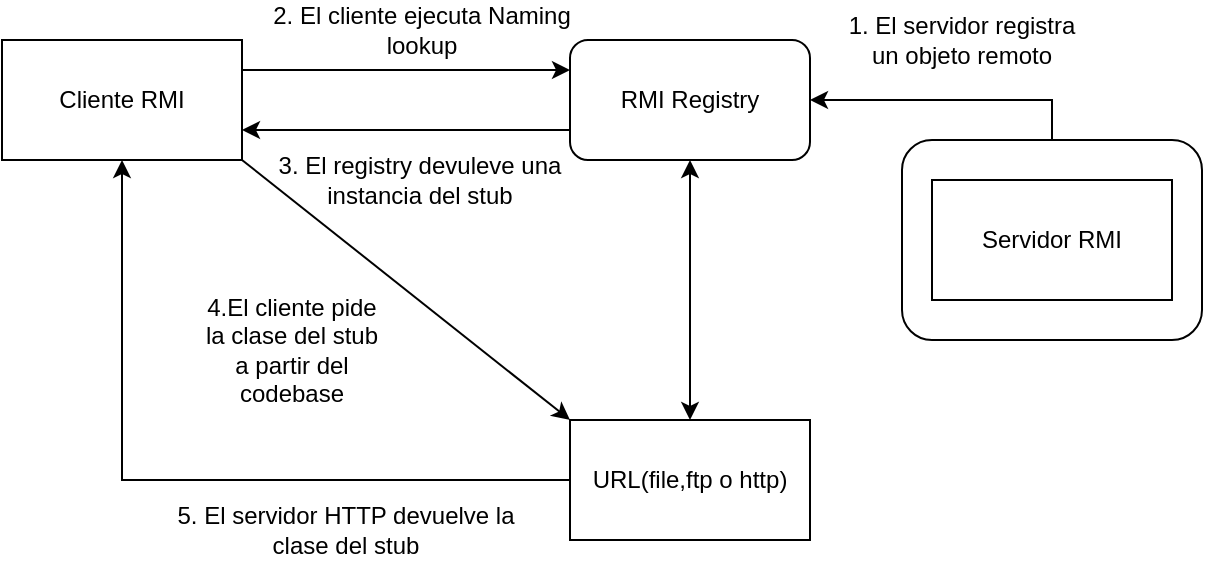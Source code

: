 <mxfile version="21.3.7" type="device">
  <diagram name="Página-1" id="EDCbJjLtQDhbKDRqo_fZ">
    <mxGraphModel dx="672" dy="533" grid="1" gridSize="10" guides="1" tooltips="1" connect="1" arrows="1" fold="1" page="1" pageScale="1" pageWidth="827" pageHeight="1169" math="0" shadow="0">
      <root>
        <mxCell id="0" />
        <mxCell id="1" parent="0" />
        <mxCell id="vhCPgLxaCk_xVJmF7eh4-5" style="edgeStyle=orthogonalEdgeStyle;rounded=0;orthogonalLoop=1;jettySize=auto;html=1;exitX=1;exitY=0.25;exitDx=0;exitDy=0;entryX=0;entryY=0.25;entryDx=0;entryDy=0;" edge="1" parent="1" source="vhCPgLxaCk_xVJmF7eh4-1" target="vhCPgLxaCk_xVJmF7eh4-2">
          <mxGeometry relative="1" as="geometry" />
        </mxCell>
        <mxCell id="vhCPgLxaCk_xVJmF7eh4-1" value="Cliente RMI" style="rounded=0;whiteSpace=wrap;html=1;" vertex="1" parent="1">
          <mxGeometry x="10" y="80" width="120" height="60" as="geometry" />
        </mxCell>
        <mxCell id="vhCPgLxaCk_xVJmF7eh4-6" style="edgeStyle=orthogonalEdgeStyle;rounded=0;orthogonalLoop=1;jettySize=auto;html=1;exitX=0;exitY=0.75;exitDx=0;exitDy=0;entryX=1;entryY=0.75;entryDx=0;entryDy=0;" edge="1" parent="1" source="vhCPgLxaCk_xVJmF7eh4-2" target="vhCPgLxaCk_xVJmF7eh4-1">
          <mxGeometry relative="1" as="geometry" />
        </mxCell>
        <mxCell id="vhCPgLxaCk_xVJmF7eh4-2" value="RMI Registry" style="rounded=1;whiteSpace=wrap;html=1;" vertex="1" parent="1">
          <mxGeometry x="294" y="80" width="120" height="60" as="geometry" />
        </mxCell>
        <mxCell id="vhCPgLxaCk_xVJmF7eh4-4" style="edgeStyle=orthogonalEdgeStyle;rounded=0;orthogonalLoop=1;jettySize=auto;html=1;exitX=0;exitY=0.5;exitDx=0;exitDy=0;entryX=0.5;entryY=1;entryDx=0;entryDy=0;" edge="1" parent="1" source="vhCPgLxaCk_xVJmF7eh4-3" target="vhCPgLxaCk_xVJmF7eh4-1">
          <mxGeometry relative="1" as="geometry" />
        </mxCell>
        <mxCell id="vhCPgLxaCk_xVJmF7eh4-3" value="URL(file,ftp o http)" style="rounded=0;whiteSpace=wrap;html=1;" vertex="1" parent="1">
          <mxGeometry x="294" y="270" width="120" height="60" as="geometry" />
        </mxCell>
        <mxCell id="vhCPgLxaCk_xVJmF7eh4-9" value="" style="endArrow=classic;startArrow=classic;html=1;rounded=0;entryX=0.5;entryY=1;entryDx=0;entryDy=0;exitX=0.5;exitY=0;exitDx=0;exitDy=0;" edge="1" parent="1" source="vhCPgLxaCk_xVJmF7eh4-3" target="vhCPgLxaCk_xVJmF7eh4-2">
          <mxGeometry width="50" height="50" relative="1" as="geometry">
            <mxPoint x="320" y="300" as="sourcePoint" />
            <mxPoint x="370" y="250" as="targetPoint" />
          </mxGeometry>
        </mxCell>
        <mxCell id="vhCPgLxaCk_xVJmF7eh4-19" style="edgeStyle=orthogonalEdgeStyle;rounded=0;orthogonalLoop=1;jettySize=auto;html=1;exitX=0.5;exitY=0;exitDx=0;exitDy=0;entryX=1;entryY=0.5;entryDx=0;entryDy=0;" edge="1" parent="1" source="vhCPgLxaCk_xVJmF7eh4-11" target="vhCPgLxaCk_xVJmF7eh4-2">
          <mxGeometry relative="1" as="geometry" />
        </mxCell>
        <mxCell id="vhCPgLxaCk_xVJmF7eh4-11" value="" style="rounded=1;whiteSpace=wrap;html=1;" vertex="1" parent="1">
          <mxGeometry x="460" y="130" width="150" height="100" as="geometry" />
        </mxCell>
        <mxCell id="vhCPgLxaCk_xVJmF7eh4-12" value="Servidor RMI" style="rounded=0;whiteSpace=wrap;html=1;" vertex="1" parent="1">
          <mxGeometry x="475" y="150" width="120" height="60" as="geometry" />
        </mxCell>
        <mxCell id="vhCPgLxaCk_xVJmF7eh4-16" value="" style="endArrow=classic;html=1;rounded=0;exitX=1;exitY=1;exitDx=0;exitDy=0;entryX=0;entryY=0;entryDx=0;entryDy=0;" edge="1" parent="1" source="vhCPgLxaCk_xVJmF7eh4-1" target="vhCPgLxaCk_xVJmF7eh4-3">
          <mxGeometry width="50" height="50" relative="1" as="geometry">
            <mxPoint x="320" y="300" as="sourcePoint" />
            <mxPoint x="370" y="250" as="targetPoint" />
          </mxGeometry>
        </mxCell>
        <mxCell id="vhCPgLxaCk_xVJmF7eh4-20" value="1. El servidor registra un objeto remoto" style="text;html=1;strokeColor=none;fillColor=none;align=center;verticalAlign=middle;whiteSpace=wrap;rounded=0;" vertex="1" parent="1">
          <mxGeometry x="430" y="80" width="120" as="geometry" />
        </mxCell>
        <mxCell id="vhCPgLxaCk_xVJmF7eh4-21" value="2. El cliente ejecuta Naming lookup" style="text;html=1;strokeColor=none;fillColor=none;align=center;verticalAlign=middle;whiteSpace=wrap;rounded=0;" vertex="1" parent="1">
          <mxGeometry x="130" y="70" width="180" height="10" as="geometry" />
        </mxCell>
        <mxCell id="vhCPgLxaCk_xVJmF7eh4-22" value="3. El registry devuleve una instancia del stub" style="text;html=1;strokeColor=none;fillColor=none;align=center;verticalAlign=middle;whiteSpace=wrap;rounded=0;" vertex="1" parent="1">
          <mxGeometry x="144" y="130" width="150" height="40" as="geometry" />
        </mxCell>
        <mxCell id="vhCPgLxaCk_xVJmF7eh4-23" value="4.El cliente pide la clase del stub a partir del codebase" style="text;html=1;strokeColor=none;fillColor=none;align=center;verticalAlign=middle;whiteSpace=wrap;rounded=0;" vertex="1" parent="1">
          <mxGeometry x="110" y="210" width="90" height="50" as="geometry" />
        </mxCell>
        <mxCell id="vhCPgLxaCk_xVJmF7eh4-24" value="5. El servidor HTTP devuelve la clase del stub" style="text;html=1;strokeColor=none;fillColor=none;align=center;verticalAlign=middle;whiteSpace=wrap;rounded=0;" vertex="1" parent="1">
          <mxGeometry x="84" y="310" width="196" height="30" as="geometry" />
        </mxCell>
      </root>
    </mxGraphModel>
  </diagram>
</mxfile>
